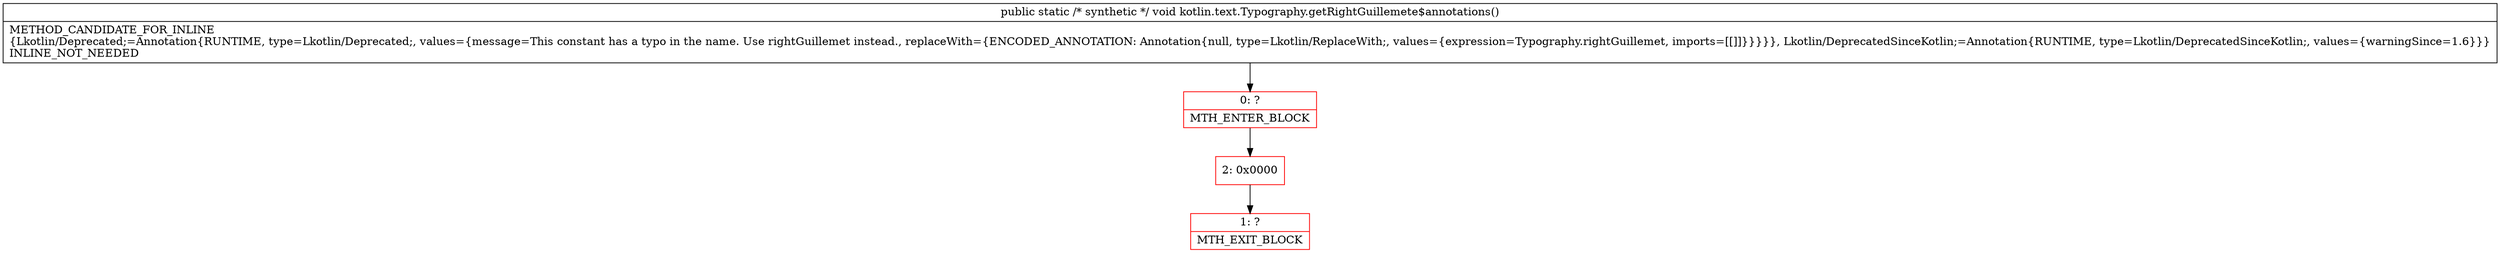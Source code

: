 digraph "CFG forkotlin.text.Typography.getRightGuillemete$annotations()V" {
subgraph cluster_Region_535709549 {
label = "R(0)";
node [shape=record,color=blue];
}
Node_0 [shape=record,color=red,label="{0\:\ ?|MTH_ENTER_BLOCK\l}"];
Node_2 [shape=record,color=red,label="{2\:\ 0x0000}"];
Node_1 [shape=record,color=red,label="{1\:\ ?|MTH_EXIT_BLOCK\l}"];
MethodNode[shape=record,label="{public static \/* synthetic *\/ void kotlin.text.Typography.getRightGuillemete$annotations()  | METHOD_CANDIDATE_FOR_INLINE\l\{Lkotlin\/Deprecated;=Annotation\{RUNTIME, type=Lkotlin\/Deprecated;, values=\{message=This constant has a typo in the name. Use rightGuillemet instead., replaceWith=\{ENCODED_ANNOTATION: Annotation\{null, type=Lkotlin\/ReplaceWith;, values=\{expression=Typography.rightGuillemet, imports=[[]]\}\}\}\}\}, Lkotlin\/DeprecatedSinceKotlin;=Annotation\{RUNTIME, type=Lkotlin\/DeprecatedSinceKotlin;, values=\{warningSince=1.6\}\}\}\lINLINE_NOT_NEEDED\l}"];
MethodNode -> Node_0;Node_0 -> Node_2;
Node_2 -> Node_1;
}

